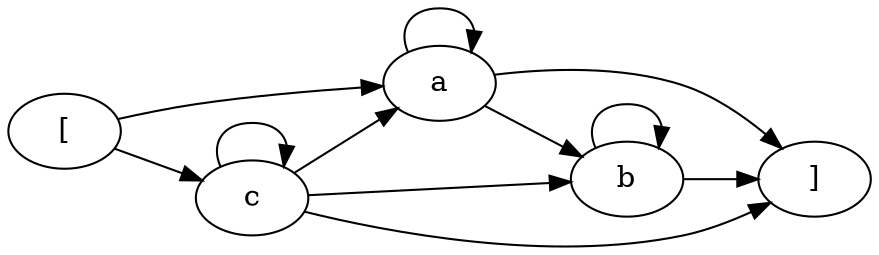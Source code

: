 digraph G {
rankdir = LR
label = "";
esg0_vertex0 -> esg0_vertex1;
esg0_vertex0 -> esg0_vertex3;
esg0_vertex3 -> esg0_vertex4;
esg0_vertex2 -> esg0_vertex4;
esg0_vertex1 -> esg0_vertex4;
esg0_vertex1 -> esg0_vertex1;
esg0_vertex2 -> esg0_vertex2;
esg0_vertex3 -> esg0_vertex3;
esg0_vertex1 -> esg0_vertex2;
esg0_vertex3 -> esg0_vertex1;
esg0_vertex3 -> esg0_vertex2;
esg0_vertex0 [label = "["]
esg0_vertex1 [label = "a"]
esg0_vertex3 [label = "c"]
esg0_vertex4 [label = "]"]
esg0_vertex2 [label = "b"]
}
